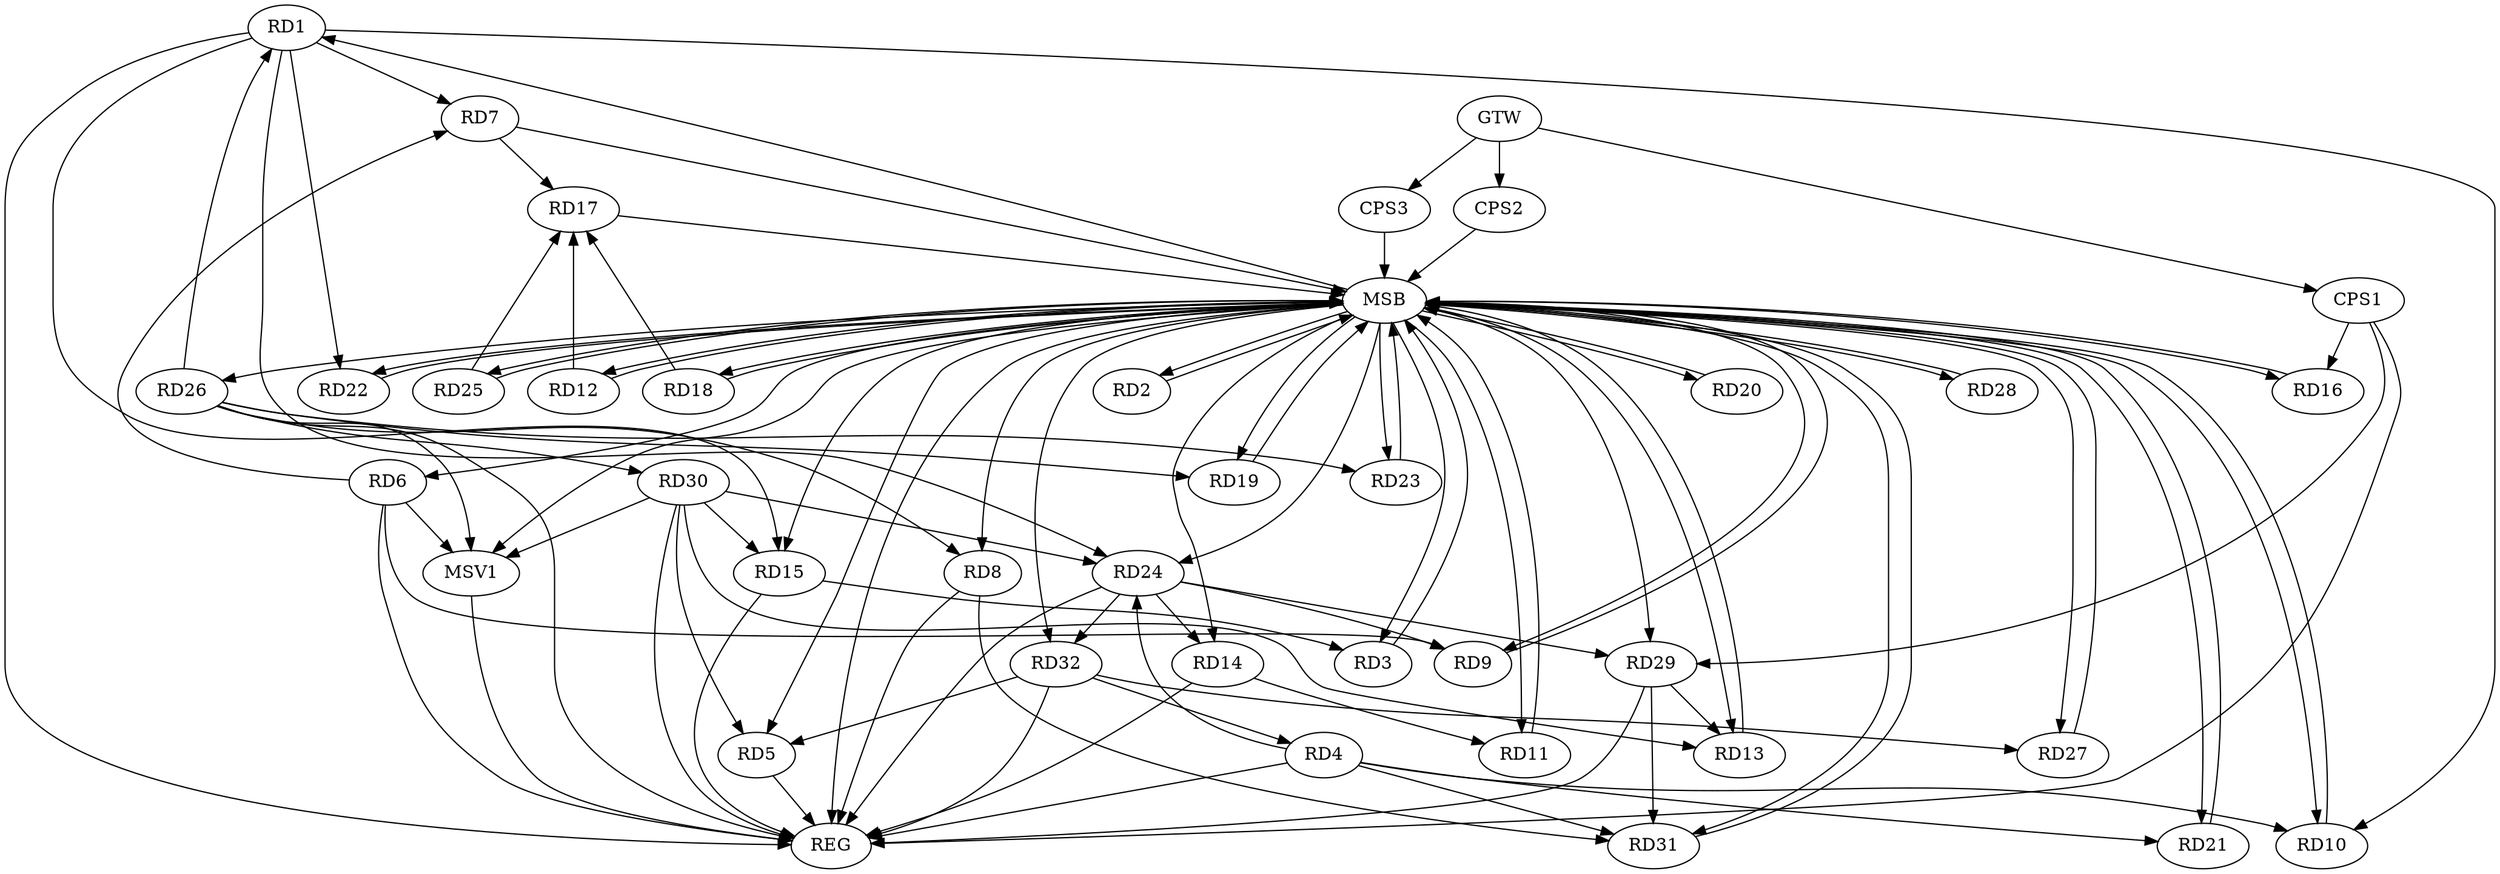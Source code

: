 strict digraph G {
  RD1 [ label="RD1" ];
  RD2 [ label="RD2" ];
  RD3 [ label="RD3" ];
  RD4 [ label="RD4" ];
  RD5 [ label="RD5" ];
  RD6 [ label="RD6" ];
  RD7 [ label="RD7" ];
  RD8 [ label="RD8" ];
  RD9 [ label="RD9" ];
  RD10 [ label="RD10" ];
  RD11 [ label="RD11" ];
  RD12 [ label="RD12" ];
  RD13 [ label="RD13" ];
  RD14 [ label="RD14" ];
  RD15 [ label="RD15" ];
  RD16 [ label="RD16" ];
  RD17 [ label="RD17" ];
  RD18 [ label="RD18" ];
  RD19 [ label="RD19" ];
  RD20 [ label="RD20" ];
  RD21 [ label="RD21" ];
  RD22 [ label="RD22" ];
  RD23 [ label="RD23" ];
  RD24 [ label="RD24" ];
  RD25 [ label="RD25" ];
  RD26 [ label="RD26" ];
  RD27 [ label="RD27" ];
  RD28 [ label="RD28" ];
  RD29 [ label="RD29" ];
  RD30 [ label="RD30" ];
  RD31 [ label="RD31" ];
  RD32 [ label="RD32" ];
  CPS1 [ label="CPS1" ];
  CPS2 [ label="CPS2" ];
  CPS3 [ label="CPS3" ];
  GTW [ label="GTW" ];
  REG [ label="REG" ];
  MSB [ label="MSB" ];
  MSV1 [ label="MSV1" ];
  RD1 -> RD7;
  RD1 -> RD10;
  RD1 -> RD15;
  RD1 -> RD22;
  RD1 -> RD24;
  RD26 -> RD1;
  RD15 -> RD3;
  RD4 -> RD10;
  RD4 -> RD21;
  RD4 -> RD24;
  RD4 -> RD31;
  RD32 -> RD4;
  RD30 -> RD5;
  RD32 -> RD5;
  RD6 -> RD7;
  RD6 -> RD9;
  RD26 -> RD8;
  RD8 -> RD31;
  RD24 -> RD9;
  RD14 -> RD11;
  RD29 -> RD13;
  RD30 -> RD13;
  RD24 -> RD14;
  RD30 -> RD15;
  RD26 -> RD19;
  RD26 -> RD23;
  RD24 -> RD29;
  RD30 -> RD24;
  RD24 -> RD32;
  RD26 -> RD30;
  RD32 -> RD27;
  RD29 -> RD31;
  CPS1 -> RD16;
  CPS1 -> RD29;
  GTW -> CPS1;
  GTW -> CPS2;
  GTW -> CPS3;
  RD1 -> REG;
  RD4 -> REG;
  RD5 -> REG;
  RD6 -> REG;
  RD8 -> REG;
  RD14 -> REG;
  RD15 -> REG;
  RD24 -> REG;
  RD26 -> REG;
  RD29 -> REG;
  RD30 -> REG;
  RD32 -> REG;
  CPS1 -> REG;
  RD2 -> MSB;
  MSB -> RD5;
  MSB -> RD8;
  MSB -> RD10;
  MSB -> RD13;
  MSB -> RD14;
  MSB -> RD16;
  MSB -> REG;
  RD3 -> MSB;
  MSB -> RD1;
  MSB -> RD2;
  MSB -> RD22;
  MSB -> RD31;
  RD7 -> MSB;
  MSB -> RD9;
  MSB -> RD15;
  MSB -> RD25;
  RD9 -> MSB;
  RD10 -> MSB;
  MSB -> RD27;
  RD11 -> MSB;
  MSB -> RD3;
  MSB -> RD18;
  RD12 -> MSB;
  MSB -> RD20;
  MSB -> RD26;
  MSB -> RD29;
  RD13 -> MSB;
  RD16 -> MSB;
  MSB -> RD32;
  RD17 -> MSB;
  RD18 -> MSB;
  MSB -> RD6;
  MSB -> RD19;
  RD19 -> MSB;
  RD20 -> MSB;
  MSB -> RD21;
  MSB -> RD28;
  RD21 -> MSB;
  RD22 -> MSB;
  RD23 -> MSB;
  MSB -> RD12;
  RD25 -> MSB;
  MSB -> RD11;
  RD27 -> MSB;
  RD28 -> MSB;
  RD31 -> MSB;
  MSB -> RD23;
  CPS2 -> MSB;
  CPS3 -> MSB;
  MSB -> RD24;
  RD12 -> RD17;
  RD7 -> RD17;
  RD25 -> RD17;
  RD18 -> RD17;
  RD6 -> MSV1;
  RD26 -> MSV1;
  RD30 -> MSV1;
  MSB -> MSV1;
  MSV1 -> REG;
}
